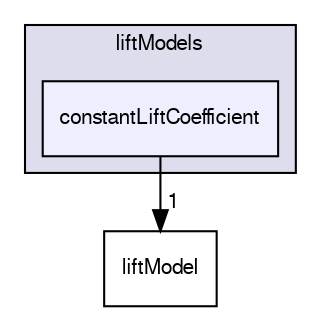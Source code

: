digraph "applications/solvers/multiphase/twoPhaseEulerFoam/interfacialModels/liftModels/constantLiftCoefficient" {
  bgcolor=transparent;
  compound=true
  node [ fontsize="10", fontname="FreeSans"];
  edge [ labelfontsize="10", labelfontname="FreeSans"];
  subgraph clusterdir_1930af04ba8ca8c5e74b60dc9dc3e3d1 {
    graph [ bgcolor="#ddddee", pencolor="black", label="liftModels" fontname="FreeSans", fontsize="10", URL="dir_1930af04ba8ca8c5e74b60dc9dc3e3d1.html"]
  dir_5b159fa4579026eec7e18191289c804d [shape=box, label="constantLiftCoefficient", style="filled", fillcolor="#eeeeff", pencolor="black", URL="dir_5b159fa4579026eec7e18191289c804d.html"];
  }
  dir_46712fbd265a326ee393f01a02faa26d [shape=box label="liftModel" URL="dir_46712fbd265a326ee393f01a02faa26d.html"];
  dir_5b159fa4579026eec7e18191289c804d->dir_46712fbd265a326ee393f01a02faa26d [headlabel="1", labeldistance=1.5 headhref="dir_000209_000211.html"];
}

